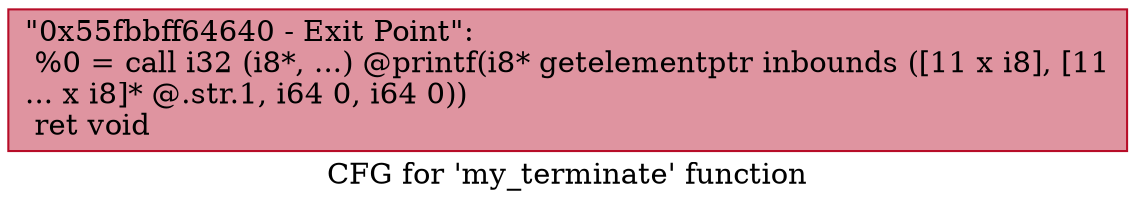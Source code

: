 digraph "CFG for 'my_terminate' function" {
	label="CFG for 'my_terminate' function";

	Node0x55fbbff64640 [shape=record,color="#b70d28ff", style=filled, fillcolor="#b70d2870",label="{\"0x55fbbff64640 - Exit Point\":\l  %0 = call i32 (i8*, ...) @printf(i8* getelementptr inbounds ([11 x i8], [11\l... x i8]* @.str.1, i64 0, i64 0))\l  ret void\l}"];
}
